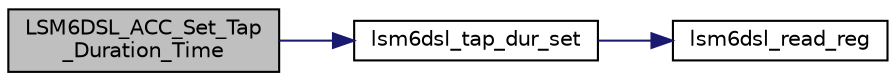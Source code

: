 digraph "LSM6DSL_ACC_Set_Tap_Duration_Time"
{
 // LATEX_PDF_SIZE
  edge [fontname="Helvetica",fontsize="10",labelfontname="Helvetica",labelfontsize="10"];
  node [fontname="Helvetica",fontsize="10",shape=record];
  rankdir="LR";
  Node1 [label="LSM6DSL_ACC_Set_Tap\l_Duration_Time",height=0.2,width=0.4,color="black", fillcolor="grey75", style="filled", fontcolor="black",tooltip="Set tap duration time."];
  Node1 -> Node2 [color="midnightblue",fontsize="10",style="solid",fontname="Helvetica"];
  Node2 [label="lsm6dsl_tap_dur_set",height=0.2,width=0.4,color="black", fillcolor="white", style="filled",URL="$group___l_s_m6_d_s_l__tap__generator.html#ga8aa474e31a7938ef9b534828ed7bffe7",tooltip="When double tap recognition is enabled, this register expresses the maximum time between two consecut..."];
  Node2 -> Node3 [color="midnightblue",fontsize="10",style="solid",fontname="Helvetica"];
  Node3 [label="lsm6dsl_read_reg",height=0.2,width=0.4,color="black", fillcolor="white", style="filled",URL="$group___l_s_m6_d_s_l__interfaces__functions.html#ga7ad5e0d379d6cc9a6a2dff69c6df5a50",tooltip="Read generic device register."];
}
